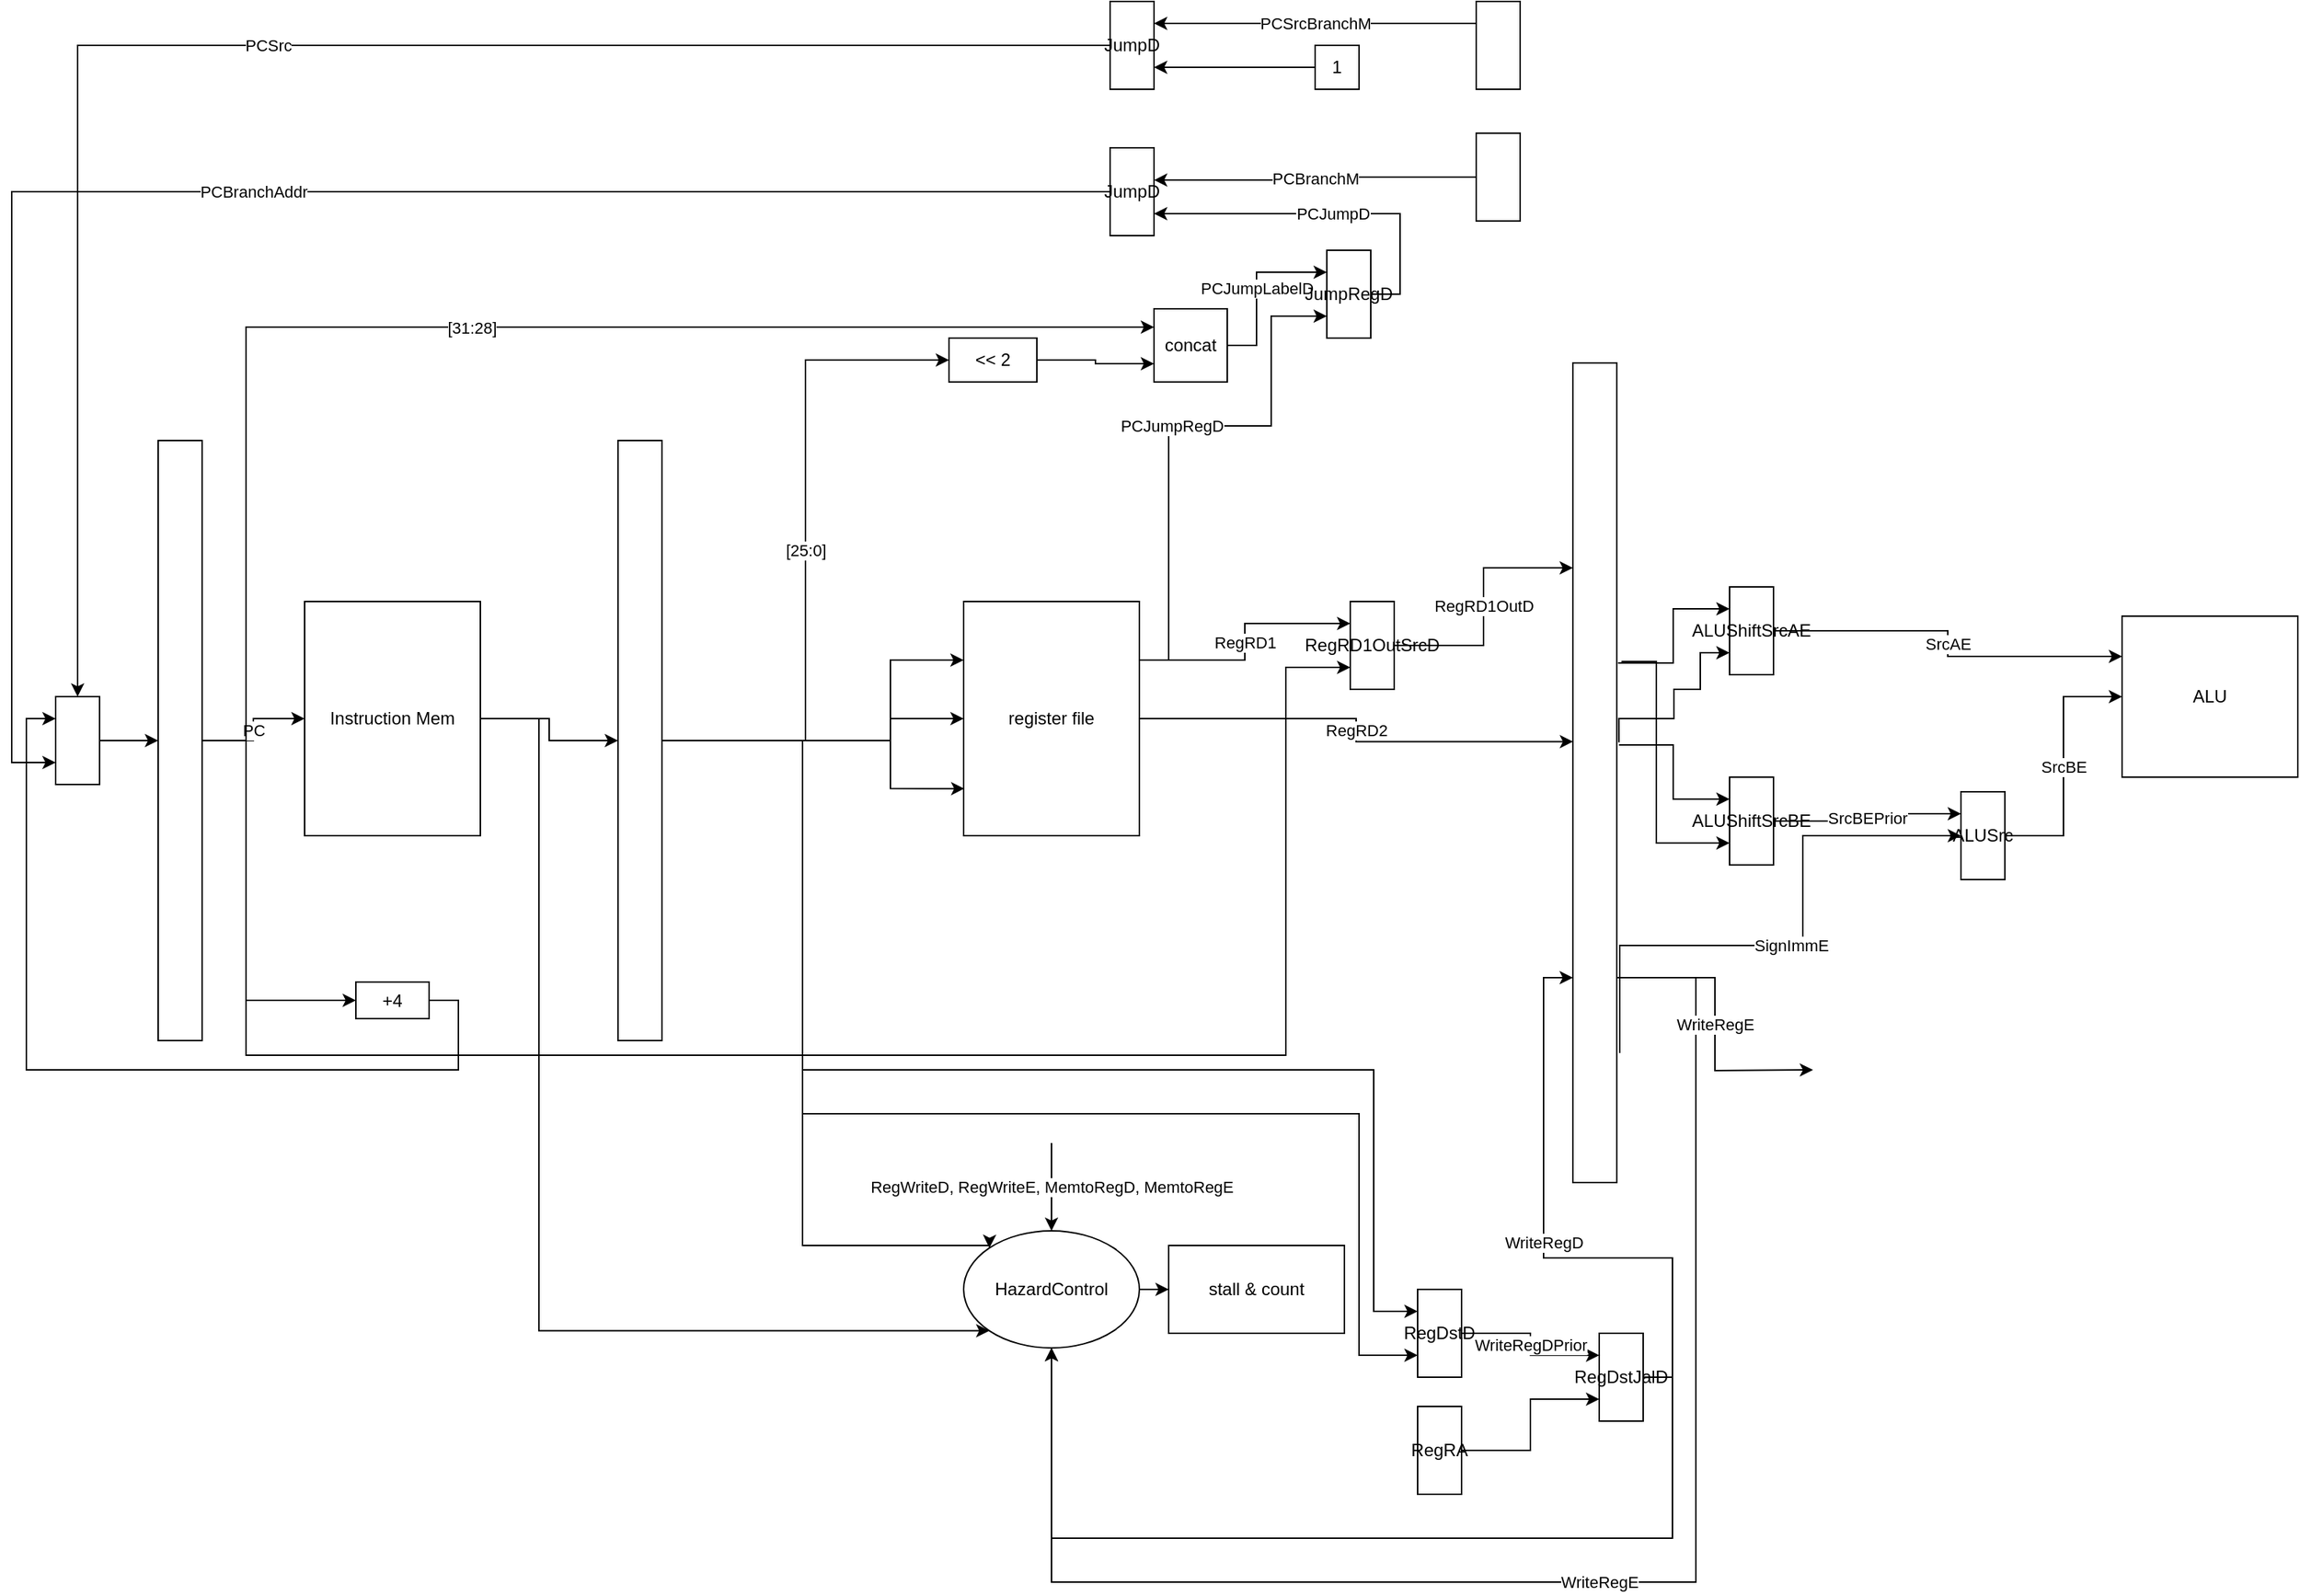 <mxfile version="21.1.4" type="onedrive">
  <diagram name="第 1 页" id="gB4INr9mxGNUUe5bIQ_K">
    <mxGraphModel grid="1" page="1" gridSize="10" guides="1" tooltips="1" connect="1" arrows="1" fold="1" pageScale="1" pageWidth="827" pageHeight="1169" math="0" shadow="0">
      <root>
        <mxCell id="0" />
        <mxCell id="1" parent="0" />
        <mxCell id="7x9FJxTsH54rbgCyZnLt-3" value="RegRD1" style="edgeStyle=orthogonalEdgeStyle;rounded=0;orthogonalLoop=1;jettySize=auto;html=1;exitX=1;exitY=0.25;exitDx=0;exitDy=0;entryX=0;entryY=0.25;entryDx=0;entryDy=0;" edge="1" parent="1" source="7x9FJxTsH54rbgCyZnLt-1" target="7x9FJxTsH54rbgCyZnLt-45">
          <mxGeometry relative="1" as="geometry" />
        </mxCell>
        <mxCell id="7x9FJxTsH54rbgCyZnLt-4" value="RegRD2" style="edgeStyle=orthogonalEdgeStyle;rounded=0;orthogonalLoop=1;jettySize=auto;html=1;exitX=1;exitY=0.5;exitDx=0;exitDy=0;entryX=0.005;entryY=0.462;entryDx=0;entryDy=0;entryPerimeter=0;" edge="1" parent="1" source="7x9FJxTsH54rbgCyZnLt-1" target="7x9FJxTsH54rbgCyZnLt-2">
          <mxGeometry relative="1" as="geometry" />
        </mxCell>
        <mxCell id="7x9FJxTsH54rbgCyZnLt-42" value="PCJumpRegD" style="edgeStyle=orthogonalEdgeStyle;rounded=0;orthogonalLoop=1;jettySize=auto;html=1;exitX=1;exitY=0.25;exitDx=0;exitDy=0;entryX=0;entryY=0.75;entryDx=0;entryDy=0;" edge="1" parent="1" source="7x9FJxTsH54rbgCyZnLt-1" target="7x9FJxTsH54rbgCyZnLt-41">
          <mxGeometry relative="1" as="geometry">
            <Array as="points">
              <mxPoint x="290" y="390" />
              <mxPoint x="290" y="230" />
              <mxPoint x="360" y="230" />
              <mxPoint x="360" y="155" />
            </Array>
          </mxGeometry>
        </mxCell>
        <mxCell id="7x9FJxTsH54rbgCyZnLt-1" value="register file" style="rounded=0;whiteSpace=wrap;html=1;" vertex="1" parent="1">
          <mxGeometry x="150" y="350" width="120" height="160" as="geometry" />
        </mxCell>
        <mxCell id="7x9FJxTsH54rbgCyZnLt-9" style="edgeStyle=orthogonalEdgeStyle;rounded=0;orthogonalLoop=1;jettySize=auto;html=1;exitX=1.029;exitY=0.366;exitDx=0;exitDy=0;entryX=0;entryY=0.25;entryDx=0;entryDy=0;exitPerimeter=0;" edge="1" parent="1" source="7x9FJxTsH54rbgCyZnLt-2" target="7x9FJxTsH54rbgCyZnLt-8">
          <mxGeometry relative="1" as="geometry" />
        </mxCell>
        <mxCell id="7x9FJxTsH54rbgCyZnLt-10" style="edgeStyle=orthogonalEdgeStyle;rounded=0;orthogonalLoop=1;jettySize=auto;html=1;exitX=1.048;exitY=0.463;exitDx=0;exitDy=0;entryX=0;entryY=0.75;entryDx=0;entryDy=0;exitPerimeter=0;" edge="1" parent="1" source="7x9FJxTsH54rbgCyZnLt-2" target="7x9FJxTsH54rbgCyZnLt-8">
          <mxGeometry relative="1" as="geometry">
            <Array as="points">
              <mxPoint x="635" y="430" />
              <mxPoint x="635" y="410" />
              <mxPoint x="653" y="410" />
              <mxPoint x="653" y="385" />
            </Array>
          </mxGeometry>
        </mxCell>
        <mxCell id="7x9FJxTsH54rbgCyZnLt-13" style="edgeStyle=orthogonalEdgeStyle;rounded=0;orthogonalLoop=1;jettySize=auto;html=1;exitX=1.124;exitY=0.367;exitDx=0;exitDy=0;entryX=0;entryY=0.75;entryDx=0;entryDy=0;exitPerimeter=0;" edge="1" parent="1" source="7x9FJxTsH54rbgCyZnLt-2" target="7x9FJxTsH54rbgCyZnLt-12">
          <mxGeometry relative="1" as="geometry">
            <Array as="points">
              <mxPoint x="623" y="391" />
              <mxPoint x="623" y="515" />
            </Array>
          </mxGeometry>
        </mxCell>
        <mxCell id="7x9FJxTsH54rbgCyZnLt-14" style="edgeStyle=orthogonalEdgeStyle;rounded=0;orthogonalLoop=1;jettySize=auto;html=1;exitX=1.048;exitY=0.466;exitDx=0;exitDy=0;entryX=0;entryY=0.25;entryDx=0;entryDy=0;exitPerimeter=0;" edge="1" parent="1" source="7x9FJxTsH54rbgCyZnLt-2" target="7x9FJxTsH54rbgCyZnLt-12">
          <mxGeometry relative="1" as="geometry" />
        </mxCell>
        <mxCell id="7x9FJxTsH54rbgCyZnLt-17" value="SignImmE" style="edgeStyle=orthogonalEdgeStyle;rounded=0;orthogonalLoop=1;jettySize=auto;html=1;exitX=1.067;exitY=0.842;exitDx=0;exitDy=0;exitPerimeter=0;entryX=0;entryY=0.5;entryDx=0;entryDy=0;" edge="1" parent="1" source="7x9FJxTsH54rbgCyZnLt-2" target="7x9FJxTsH54rbgCyZnLt-15">
          <mxGeometry relative="1" as="geometry">
            <Array as="points">
              <mxPoint x="723" y="585" />
              <mxPoint x="723" y="510" />
            </Array>
          </mxGeometry>
        </mxCell>
        <mxCell id="MuykgkD0_mK0iyERqcWi-7" value="WriteRegE" style="edgeStyle=orthogonalEdgeStyle;rounded=0;orthogonalLoop=1;jettySize=auto;html=1;exitX=1;exitY=0.75;exitDx=0;exitDy=0;entryX=0.5;entryY=1;entryDx=0;entryDy=0;" edge="1" parent="1" source="7x9FJxTsH54rbgCyZnLt-2" target="MuykgkD0_mK0iyERqcWi-2">
          <mxGeometry relative="1" as="geometry">
            <mxPoint x="710" y="680" as="targetPoint" />
            <Array as="points">
              <mxPoint x="650" y="607" />
              <mxPoint x="650" y="1020" />
              <mxPoint x="210" y="1020" />
            </Array>
          </mxGeometry>
        </mxCell>
        <mxCell id="MuykgkD0_mK0iyERqcWi-9" value="WriteRegE" style="edgeStyle=orthogonalEdgeStyle;rounded=0;orthogonalLoop=1;jettySize=auto;html=1;exitX=1;exitY=0.75;exitDx=0;exitDy=0;" edge="1" parent="1" source="7x9FJxTsH54rbgCyZnLt-2">
          <mxGeometry relative="1" as="geometry">
            <mxPoint x="730" y="670" as="targetPoint" />
          </mxGeometry>
        </mxCell>
        <mxCell id="7x9FJxTsH54rbgCyZnLt-2" value="" style="rounded=0;whiteSpace=wrap;html=1;" vertex="1" parent="1">
          <mxGeometry x="566" y="187" width="30" height="560" as="geometry" />
        </mxCell>
        <mxCell id="7x9FJxTsH54rbgCyZnLt-7" value="ALU" style="rounded=0;whiteSpace=wrap;html=1;" vertex="1" parent="1">
          <mxGeometry x="941" y="360" width="120" height="110" as="geometry" />
        </mxCell>
        <mxCell id="7x9FJxTsH54rbgCyZnLt-11" value="SrcAE" style="edgeStyle=orthogonalEdgeStyle;rounded=0;orthogonalLoop=1;jettySize=auto;html=1;exitX=1;exitY=0.5;exitDx=0;exitDy=0;entryX=0;entryY=0.25;entryDx=0;entryDy=0;" edge="1" parent="1" source="7x9FJxTsH54rbgCyZnLt-8" target="7x9FJxTsH54rbgCyZnLt-7">
          <mxGeometry relative="1" as="geometry" />
        </mxCell>
        <mxCell id="7x9FJxTsH54rbgCyZnLt-8" value="ALUShiftSrcAE" style="rounded=0;whiteSpace=wrap;html=1;" vertex="1" parent="1">
          <mxGeometry x="673" y="340" width="30" height="60" as="geometry" />
        </mxCell>
        <mxCell id="7x9FJxTsH54rbgCyZnLt-16" value="SrcBEPrior" style="edgeStyle=orthogonalEdgeStyle;rounded=0;orthogonalLoop=1;jettySize=auto;html=1;exitX=1;exitY=0.5;exitDx=0;exitDy=0;entryX=0;entryY=0.25;entryDx=0;entryDy=0;" edge="1" parent="1" source="7x9FJxTsH54rbgCyZnLt-12" target="7x9FJxTsH54rbgCyZnLt-15">
          <mxGeometry relative="1" as="geometry" />
        </mxCell>
        <mxCell id="7x9FJxTsH54rbgCyZnLt-12" value="ALUShiftSrcBE" style="rounded=0;whiteSpace=wrap;html=1;" vertex="1" parent="1">
          <mxGeometry x="673" y="470" width="30" height="60" as="geometry" />
        </mxCell>
        <mxCell id="7x9FJxTsH54rbgCyZnLt-18" value="SrcBE" style="edgeStyle=orthogonalEdgeStyle;rounded=0;orthogonalLoop=1;jettySize=auto;html=1;exitX=1;exitY=0.5;exitDx=0;exitDy=0;entryX=0;entryY=0.5;entryDx=0;entryDy=0;" edge="1" parent="1" source="7x9FJxTsH54rbgCyZnLt-15" target="7x9FJxTsH54rbgCyZnLt-7">
          <mxGeometry relative="1" as="geometry" />
        </mxCell>
        <mxCell id="7x9FJxTsH54rbgCyZnLt-15" value="ALUSrc" style="rounded=0;whiteSpace=wrap;html=1;" vertex="1" parent="1">
          <mxGeometry x="831" y="480" width="30" height="60" as="geometry" />
        </mxCell>
        <mxCell id="7x9FJxTsH54rbgCyZnLt-20" style="edgeStyle=orthogonalEdgeStyle;rounded=0;orthogonalLoop=1;jettySize=auto;html=1;exitX=1;exitY=0.5;exitDx=0;exitDy=0;entryX=0;entryY=0.25;entryDx=0;entryDy=0;" edge="1" parent="1" source="7x9FJxTsH54rbgCyZnLt-19" target="7x9FJxTsH54rbgCyZnLt-1">
          <mxGeometry relative="1" as="geometry">
            <Array as="points">
              <mxPoint x="100" y="445" />
              <mxPoint x="100" y="390" />
            </Array>
          </mxGeometry>
        </mxCell>
        <mxCell id="7x9FJxTsH54rbgCyZnLt-21" style="edgeStyle=orthogonalEdgeStyle;rounded=0;orthogonalLoop=1;jettySize=auto;html=1;exitX=1;exitY=0.5;exitDx=0;exitDy=0;entryX=0;entryY=0.5;entryDx=0;entryDy=0;" edge="1" parent="1" source="7x9FJxTsH54rbgCyZnLt-19" target="7x9FJxTsH54rbgCyZnLt-1">
          <mxGeometry relative="1" as="geometry">
            <Array as="points">
              <mxPoint x="100" y="445" />
              <mxPoint x="100" y="430" />
            </Array>
          </mxGeometry>
        </mxCell>
        <mxCell id="7x9FJxTsH54rbgCyZnLt-22" style="edgeStyle=orthogonalEdgeStyle;rounded=0;orthogonalLoop=1;jettySize=auto;html=1;exitX=1;exitY=0.5;exitDx=0;exitDy=0;entryX=0.004;entryY=0.799;entryDx=0;entryDy=0;entryPerimeter=0;" edge="1" parent="1" source="7x9FJxTsH54rbgCyZnLt-19" target="7x9FJxTsH54rbgCyZnLt-1">
          <mxGeometry relative="1" as="geometry">
            <Array as="points">
              <mxPoint x="100" y="445" />
              <mxPoint x="100" y="478" />
            </Array>
          </mxGeometry>
        </mxCell>
        <mxCell id="7x9FJxTsH54rbgCyZnLt-24" value="[25:0]" style="edgeStyle=orthogonalEdgeStyle;rounded=0;orthogonalLoop=1;jettySize=auto;html=1;exitX=1;exitY=0.5;exitDx=0;exitDy=0;entryX=0;entryY=0.5;entryDx=0;entryDy=0;" edge="1" parent="1" source="7x9FJxTsH54rbgCyZnLt-19" target="7x9FJxTsH54rbgCyZnLt-23">
          <mxGeometry relative="1" as="geometry" />
        </mxCell>
        <mxCell id="7x9FJxTsH54rbgCyZnLt-53" style="edgeStyle=orthogonalEdgeStyle;rounded=0;orthogonalLoop=1;jettySize=auto;html=1;exitX=1;exitY=0.5;exitDx=0;exitDy=0;entryX=0;entryY=0.25;entryDx=0;entryDy=0;" edge="1" parent="1" source="7x9FJxTsH54rbgCyZnLt-19" target="7x9FJxTsH54rbgCyZnLt-55">
          <mxGeometry relative="1" as="geometry">
            <Array as="points">
              <mxPoint x="40" y="445" />
              <mxPoint x="40" y="670" />
              <mxPoint x="430" y="670" />
              <mxPoint x="430" y="835" />
            </Array>
          </mxGeometry>
        </mxCell>
        <mxCell id="7x9FJxTsH54rbgCyZnLt-54" style="edgeStyle=orthogonalEdgeStyle;rounded=0;orthogonalLoop=1;jettySize=auto;html=1;exitX=1;exitY=0.5;exitDx=0;exitDy=0;entryX=0;entryY=0.75;entryDx=0;entryDy=0;" edge="1" parent="1" source="7x9FJxTsH54rbgCyZnLt-19" target="7x9FJxTsH54rbgCyZnLt-55">
          <mxGeometry relative="1" as="geometry">
            <Array as="points">
              <mxPoint x="40" y="445" />
              <mxPoint x="40" y="700" />
              <mxPoint x="420" y="700" />
              <mxPoint x="420" y="865" />
            </Array>
          </mxGeometry>
        </mxCell>
        <mxCell id="MuykgkD0_mK0iyERqcWi-3" style="edgeStyle=orthogonalEdgeStyle;rounded=0;orthogonalLoop=1;jettySize=auto;html=1;exitX=1;exitY=0.5;exitDx=0;exitDy=0;entryX=0;entryY=0;entryDx=0;entryDy=0;" edge="1" parent="1" source="7x9FJxTsH54rbgCyZnLt-19" target="MuykgkD0_mK0iyERqcWi-2">
          <mxGeometry relative="1" as="geometry">
            <Array as="points">
              <mxPoint x="40" y="445" />
              <mxPoint x="40" y="790" />
              <mxPoint x="168" y="790" />
            </Array>
          </mxGeometry>
        </mxCell>
        <mxCell id="7x9FJxTsH54rbgCyZnLt-19" value="" style="rounded=0;whiteSpace=wrap;html=1;" vertex="1" parent="1">
          <mxGeometry x="-86" y="240" width="30" height="410" as="geometry" />
        </mxCell>
        <mxCell id="7x9FJxTsH54rbgCyZnLt-26" style="edgeStyle=orthogonalEdgeStyle;rounded=0;orthogonalLoop=1;jettySize=auto;html=1;exitX=1;exitY=0.5;exitDx=0;exitDy=0;entryX=0;entryY=0.75;entryDx=0;entryDy=0;" edge="1" parent="1" source="7x9FJxTsH54rbgCyZnLt-23" target="7x9FJxTsH54rbgCyZnLt-25">
          <mxGeometry relative="1" as="geometry" />
        </mxCell>
        <mxCell id="7x9FJxTsH54rbgCyZnLt-23" value="&amp;lt;&amp;lt; 2" style="rounded=0;whiteSpace=wrap;html=1;" vertex="1" parent="1">
          <mxGeometry x="140" y="170" width="60" height="30" as="geometry" />
        </mxCell>
        <mxCell id="7x9FJxTsH54rbgCyZnLt-43" value="PCJumpLabelD" style="edgeStyle=orthogonalEdgeStyle;rounded=0;orthogonalLoop=1;jettySize=auto;html=1;exitX=1;exitY=0.5;exitDx=0;exitDy=0;entryX=0;entryY=0.25;entryDx=0;entryDy=0;" edge="1" parent="1" source="7x9FJxTsH54rbgCyZnLt-25" target="7x9FJxTsH54rbgCyZnLt-41">
          <mxGeometry relative="1" as="geometry">
            <Array as="points">
              <mxPoint x="350" y="175" />
              <mxPoint x="350" y="125" />
            </Array>
            <mxPoint as="offset" />
          </mxGeometry>
        </mxCell>
        <mxCell id="7x9FJxTsH54rbgCyZnLt-25" value="concat" style="rounded=0;whiteSpace=wrap;html=1;" vertex="1" parent="1">
          <mxGeometry x="280" y="150" width="50" height="50" as="geometry" />
        </mxCell>
        <mxCell id="7x9FJxTsH54rbgCyZnLt-29" style="edgeStyle=orthogonalEdgeStyle;rounded=0;orthogonalLoop=1;jettySize=auto;html=1;exitX=1;exitY=0.5;exitDx=0;exitDy=0;entryX=0;entryY=0.5;entryDx=0;entryDy=0;" edge="1" parent="1" source="7x9FJxTsH54rbgCyZnLt-28" target="7x9FJxTsH54rbgCyZnLt-19">
          <mxGeometry relative="1" as="geometry" />
        </mxCell>
        <mxCell id="MuykgkD0_mK0iyERqcWi-4" style="edgeStyle=orthogonalEdgeStyle;rounded=0;orthogonalLoop=1;jettySize=auto;html=1;exitX=1;exitY=0.5;exitDx=0;exitDy=0;entryX=0;entryY=1;entryDx=0;entryDy=0;" edge="1" parent="1" source="7x9FJxTsH54rbgCyZnLt-28" target="MuykgkD0_mK0iyERqcWi-2">
          <mxGeometry relative="1" as="geometry">
            <Array as="points">
              <mxPoint x="-140" y="430" />
              <mxPoint x="-140" y="848" />
            </Array>
          </mxGeometry>
        </mxCell>
        <mxCell id="7x9FJxTsH54rbgCyZnLt-28" value="Instruction Mem" style="rounded=0;whiteSpace=wrap;html=1;" vertex="1" parent="1">
          <mxGeometry x="-300" y="350" width="120" height="160" as="geometry" />
        </mxCell>
        <mxCell id="7x9FJxTsH54rbgCyZnLt-31" value="PC" style="edgeStyle=orthogonalEdgeStyle;rounded=0;orthogonalLoop=1;jettySize=auto;html=1;exitX=1;exitY=0.5;exitDx=0;exitDy=0;entryX=0;entryY=0.5;entryDx=0;entryDy=0;" edge="1" parent="1" source="7x9FJxTsH54rbgCyZnLt-30" target="7x9FJxTsH54rbgCyZnLt-28">
          <mxGeometry relative="1" as="geometry" />
        </mxCell>
        <mxCell id="7x9FJxTsH54rbgCyZnLt-33" style="edgeStyle=orthogonalEdgeStyle;rounded=0;orthogonalLoop=1;jettySize=auto;html=1;exitX=1;exitY=0.5;exitDx=0;exitDy=0;entryX=0;entryY=0.5;entryDx=0;entryDy=0;" edge="1" parent="1" source="7x9FJxTsH54rbgCyZnLt-30" target="7x9FJxTsH54rbgCyZnLt-32">
          <mxGeometry relative="1" as="geometry">
            <Array as="points">
              <mxPoint x="-340" y="445" />
              <mxPoint x="-340" y="623" />
            </Array>
          </mxGeometry>
        </mxCell>
        <mxCell id="7x9FJxTsH54rbgCyZnLt-40" value="[31:28]" style="edgeStyle=orthogonalEdgeStyle;rounded=0;orthogonalLoop=1;jettySize=auto;html=1;exitX=1;exitY=0.5;exitDx=0;exitDy=0;entryX=0;entryY=0.25;entryDx=0;entryDy=0;" edge="1" parent="1" source="7x9FJxTsH54rbgCyZnLt-30" target="7x9FJxTsH54rbgCyZnLt-25">
          <mxGeometry relative="1" as="geometry">
            <Array as="points">
              <mxPoint x="-340" y="445" />
              <mxPoint x="-340" y="163" />
            </Array>
          </mxGeometry>
        </mxCell>
        <mxCell id="7x9FJxTsH54rbgCyZnLt-46" style="edgeStyle=orthogonalEdgeStyle;rounded=0;orthogonalLoop=1;jettySize=auto;html=1;exitX=1;exitY=0.5;exitDx=0;exitDy=0;entryX=0;entryY=0.75;entryDx=0;entryDy=0;" edge="1" parent="1" source="7x9FJxTsH54rbgCyZnLt-30" target="7x9FJxTsH54rbgCyZnLt-45">
          <mxGeometry relative="1" as="geometry">
            <Array as="points">
              <mxPoint x="-340" y="445" />
              <mxPoint x="-340" y="660" />
              <mxPoint x="370" y="660" />
              <mxPoint x="370" y="395" />
            </Array>
          </mxGeometry>
        </mxCell>
        <mxCell id="7x9FJxTsH54rbgCyZnLt-30" value="" style="rounded=0;whiteSpace=wrap;html=1;" vertex="1" parent="1">
          <mxGeometry x="-400" y="240" width="30" height="410" as="geometry" />
        </mxCell>
        <mxCell id="7x9FJxTsH54rbgCyZnLt-37" style="edgeStyle=orthogonalEdgeStyle;rounded=0;orthogonalLoop=1;jettySize=auto;html=1;exitX=1;exitY=0.5;exitDx=0;exitDy=0;entryX=0;entryY=0.25;entryDx=0;entryDy=0;" edge="1" parent="1" source="7x9FJxTsH54rbgCyZnLt-32" target="7x9FJxTsH54rbgCyZnLt-36">
          <mxGeometry relative="1" as="geometry">
            <Array as="points">
              <mxPoint x="-195" y="623" />
              <mxPoint x="-195" y="670" />
              <mxPoint x="-490" y="670" />
              <mxPoint x="-490" y="430" />
            </Array>
          </mxGeometry>
        </mxCell>
        <mxCell id="7x9FJxTsH54rbgCyZnLt-32" value="+4" style="rounded=0;whiteSpace=wrap;html=1;" vertex="1" parent="1">
          <mxGeometry x="-265" y="610" width="50" height="25" as="geometry" />
        </mxCell>
        <mxCell id="7x9FJxTsH54rbgCyZnLt-39" style="edgeStyle=orthogonalEdgeStyle;rounded=0;orthogonalLoop=1;jettySize=auto;html=1;exitX=1;exitY=0.5;exitDx=0;exitDy=0;entryX=0;entryY=0.5;entryDx=0;entryDy=0;" edge="1" parent="1" source="7x9FJxTsH54rbgCyZnLt-36" target="7x9FJxTsH54rbgCyZnLt-30">
          <mxGeometry relative="1" as="geometry" />
        </mxCell>
        <mxCell id="7x9FJxTsH54rbgCyZnLt-36" value="" style="rounded=0;whiteSpace=wrap;html=1;" vertex="1" parent="1">
          <mxGeometry x="-470" y="415" width="30" height="60" as="geometry" />
        </mxCell>
        <mxCell id="7x9FJxTsH54rbgCyZnLt-49" value="PCJumpD" style="edgeStyle=orthogonalEdgeStyle;rounded=0;orthogonalLoop=1;jettySize=auto;html=1;exitX=1;exitY=0.5;exitDx=0;exitDy=0;entryX=1;entryY=0.75;entryDx=0;entryDy=0;" edge="1" parent="1" source="7x9FJxTsH54rbgCyZnLt-41" target="7x9FJxTsH54rbgCyZnLt-48">
          <mxGeometry relative="1" as="geometry" />
        </mxCell>
        <mxCell id="7x9FJxTsH54rbgCyZnLt-41" value="JumpRegD" style="rounded=0;whiteSpace=wrap;html=1;" vertex="1" parent="1">
          <mxGeometry x="398" y="110" width="30" height="60" as="geometry" />
        </mxCell>
        <mxCell id="7x9FJxTsH54rbgCyZnLt-47" value="RegRD1OutD" style="edgeStyle=orthogonalEdgeStyle;rounded=0;orthogonalLoop=1;jettySize=auto;html=1;exitX=1;exitY=0.5;exitDx=0;exitDy=0;entryX=0;entryY=0.25;entryDx=0;entryDy=0;" edge="1" parent="1" source="7x9FJxTsH54rbgCyZnLt-45" target="7x9FJxTsH54rbgCyZnLt-2">
          <mxGeometry x="0.003" relative="1" as="geometry">
            <mxPoint as="offset" />
          </mxGeometry>
        </mxCell>
        <mxCell id="7x9FJxTsH54rbgCyZnLt-45" value="RegRD1OutSrcD" style="rounded=0;whiteSpace=wrap;html=1;" vertex="1" parent="1">
          <mxGeometry x="414" y="350" width="30" height="60" as="geometry" />
        </mxCell>
        <mxCell id="7x9FJxTsH54rbgCyZnLt-52" value="PCBranchAddr" style="edgeStyle=orthogonalEdgeStyle;rounded=0;orthogonalLoop=1;jettySize=auto;html=1;exitX=0;exitY=0.5;exitDx=0;exitDy=0;entryX=0;entryY=0.75;entryDx=0;entryDy=0;" edge="1" parent="1" source="7x9FJxTsH54rbgCyZnLt-48" target="7x9FJxTsH54rbgCyZnLt-36">
          <mxGeometry relative="1" as="geometry">
            <Array as="points">
              <mxPoint x="-500" y="70" />
              <mxPoint x="-500" y="460" />
            </Array>
          </mxGeometry>
        </mxCell>
        <mxCell id="7x9FJxTsH54rbgCyZnLt-48" value="JumpD" style="rounded=0;whiteSpace=wrap;html=1;" vertex="1" parent="1">
          <mxGeometry x="250" y="40" width="30" height="60" as="geometry" />
        </mxCell>
        <mxCell id="7x9FJxTsH54rbgCyZnLt-51" value="PCBranchM" style="edgeStyle=orthogonalEdgeStyle;rounded=0;orthogonalLoop=1;jettySize=auto;html=1;exitX=0;exitY=0.5;exitDx=0;exitDy=0;entryX=1;entryY=0.367;entryDx=0;entryDy=0;entryPerimeter=0;" edge="1" parent="1" source="7x9FJxTsH54rbgCyZnLt-50" target="7x9FJxTsH54rbgCyZnLt-48">
          <mxGeometry relative="1" as="geometry" />
        </mxCell>
        <mxCell id="7x9FJxTsH54rbgCyZnLt-50" value="" style="rounded=0;whiteSpace=wrap;html=1;" vertex="1" parent="1">
          <mxGeometry x="500" y="30" width="30" height="60" as="geometry" />
        </mxCell>
        <mxCell id="7x9FJxTsH54rbgCyZnLt-60" value="WriteRegDPrior" style="edgeStyle=orthogonalEdgeStyle;rounded=0;orthogonalLoop=1;jettySize=auto;html=1;exitX=1;exitY=0.5;exitDx=0;exitDy=0;entryX=0;entryY=0.25;entryDx=0;entryDy=0;" edge="1" parent="1" source="7x9FJxTsH54rbgCyZnLt-55" target="7x9FJxTsH54rbgCyZnLt-59">
          <mxGeometry x="0.009" relative="1" as="geometry">
            <mxPoint as="offset" />
          </mxGeometry>
        </mxCell>
        <mxCell id="7x9FJxTsH54rbgCyZnLt-55" value="RegDstD" style="rounded=0;whiteSpace=wrap;html=1;" vertex="1" parent="1">
          <mxGeometry x="460" y="820" width="30" height="60" as="geometry" />
        </mxCell>
        <mxCell id="7x9FJxTsH54rbgCyZnLt-61" style="edgeStyle=orthogonalEdgeStyle;rounded=0;orthogonalLoop=1;jettySize=auto;html=1;exitX=1;exitY=0.5;exitDx=0;exitDy=0;entryX=0;entryY=0.75;entryDx=0;entryDy=0;" edge="1" parent="1" source="7x9FJxTsH54rbgCyZnLt-58" target="7x9FJxTsH54rbgCyZnLt-59">
          <mxGeometry relative="1" as="geometry" />
        </mxCell>
        <mxCell id="7x9FJxTsH54rbgCyZnLt-58" value="RegRA" style="rounded=0;whiteSpace=wrap;html=1;" vertex="1" parent="1">
          <mxGeometry x="460" y="900" width="30" height="60" as="geometry" />
        </mxCell>
        <mxCell id="7x9FJxTsH54rbgCyZnLt-62" value="WriteRegD" style="edgeStyle=orthogonalEdgeStyle;rounded=0;orthogonalLoop=1;jettySize=auto;html=1;exitX=1;exitY=0.5;exitDx=0;exitDy=0;entryX=0;entryY=0.75;entryDx=0;entryDy=0;" edge="1" parent="1" source="7x9FJxTsH54rbgCyZnLt-59" target="7x9FJxTsH54rbgCyZnLt-2">
          <mxGeometry relative="1" as="geometry">
            <mxPoint x="720" y="880" as="targetPoint" />
          </mxGeometry>
        </mxCell>
        <mxCell id="MuykgkD0_mK0iyERqcWi-8" style="edgeStyle=orthogonalEdgeStyle;rounded=0;orthogonalLoop=1;jettySize=auto;html=1;exitX=1;exitY=0.5;exitDx=0;exitDy=0;entryX=0.5;entryY=1;entryDx=0;entryDy=0;" edge="1" parent="1" source="7x9FJxTsH54rbgCyZnLt-59" target="MuykgkD0_mK0iyERqcWi-2">
          <mxGeometry relative="1" as="geometry">
            <Array as="points">
              <mxPoint x="634" y="880" />
              <mxPoint x="634" y="990" />
              <mxPoint x="210" y="990" />
            </Array>
          </mxGeometry>
        </mxCell>
        <mxCell id="7x9FJxTsH54rbgCyZnLt-59" value="RegDstJalD" style="rounded=0;whiteSpace=wrap;html=1;" vertex="1" parent="1">
          <mxGeometry x="584" y="850" width="30" height="60" as="geometry" />
        </mxCell>
        <mxCell id="7x9FJxTsH54rbgCyZnLt-67" style="edgeStyle=orthogonalEdgeStyle;rounded=0;orthogonalLoop=1;jettySize=auto;html=1;exitX=0;exitY=0.5;exitDx=0;exitDy=0;entryX=1;entryY=0.75;entryDx=0;entryDy=0;" edge="1" parent="1" source="7x9FJxTsH54rbgCyZnLt-63" target="7x9FJxTsH54rbgCyZnLt-64">
          <mxGeometry relative="1" as="geometry" />
        </mxCell>
        <mxCell id="7x9FJxTsH54rbgCyZnLt-63" value="1" style="rounded=0;whiteSpace=wrap;html=1;" vertex="1" parent="1">
          <mxGeometry x="390" y="-30" width="30" height="30" as="geometry" />
        </mxCell>
        <mxCell id="7x9FJxTsH54rbgCyZnLt-68" value="PCSrc" style="edgeStyle=orthogonalEdgeStyle;rounded=0;orthogonalLoop=1;jettySize=auto;html=1;exitX=0;exitY=0.5;exitDx=0;exitDy=0;entryX=0.5;entryY=0;entryDx=0;entryDy=0;" edge="1" parent="1" source="7x9FJxTsH54rbgCyZnLt-64" target="7x9FJxTsH54rbgCyZnLt-36">
          <mxGeometry relative="1" as="geometry" />
        </mxCell>
        <mxCell id="7x9FJxTsH54rbgCyZnLt-64" value="JumpD" style="rounded=0;whiteSpace=wrap;html=1;" vertex="1" parent="1">
          <mxGeometry x="250" y="-60" width="30" height="60" as="geometry" />
        </mxCell>
        <mxCell id="7x9FJxTsH54rbgCyZnLt-66" value="PCSrcBranchM" style="edgeStyle=orthogonalEdgeStyle;rounded=0;orthogonalLoop=1;jettySize=auto;html=1;exitX=0;exitY=0.25;exitDx=0;exitDy=0;entryX=1;entryY=0.25;entryDx=0;entryDy=0;" edge="1" parent="1" source="7x9FJxTsH54rbgCyZnLt-65" target="7x9FJxTsH54rbgCyZnLt-64">
          <mxGeometry relative="1" as="geometry" />
        </mxCell>
        <mxCell id="7x9FJxTsH54rbgCyZnLt-65" value="" style="rounded=0;whiteSpace=wrap;html=1;" vertex="1" parent="1">
          <mxGeometry x="500" y="-60" width="30" height="60" as="geometry" />
        </mxCell>
        <mxCell id="MuykgkD0_mK0iyERqcWi-5" style="edgeStyle=orthogonalEdgeStyle;rounded=0;orthogonalLoop=1;jettySize=auto;html=1;exitX=1;exitY=0.5;exitDx=0;exitDy=0;" edge="1" parent="1" source="MuykgkD0_mK0iyERqcWi-2" target="MuykgkD0_mK0iyERqcWi-6">
          <mxGeometry relative="1" as="geometry">
            <mxPoint x="350" y="820" as="targetPoint" />
          </mxGeometry>
        </mxCell>
        <mxCell id="MuykgkD0_mK0iyERqcWi-2" value="HazardControl" style="ellipse;whiteSpace=wrap;html=1;" vertex="1" parent="1">
          <mxGeometry x="150" y="780" width="120" height="80" as="geometry" />
        </mxCell>
        <mxCell id="MuykgkD0_mK0iyERqcWi-6" value="stall &amp;amp; count" style="rounded=0;whiteSpace=wrap;html=1;" vertex="1" parent="1">
          <mxGeometry x="290" y="790" width="120" height="60" as="geometry" />
        </mxCell>
        <mxCell id="MuykgkD0_mK0iyERqcWi-10" value="RegWriteD, RegWriteE, MemtoRegD, MemtoRegE" style="endArrow=classic;html=1;rounded=0;entryX=0.5;entryY=0;entryDx=0;entryDy=0;" edge="1" parent="1" target="MuykgkD0_mK0iyERqcWi-2">
          <mxGeometry width="50" height="50" relative="1" as="geometry">
            <mxPoint x="210" y="720" as="sourcePoint" />
            <mxPoint x="250" y="670" as="targetPoint" />
          </mxGeometry>
        </mxCell>
      </root>
    </mxGraphModel>
  </diagram>
</mxfile>
